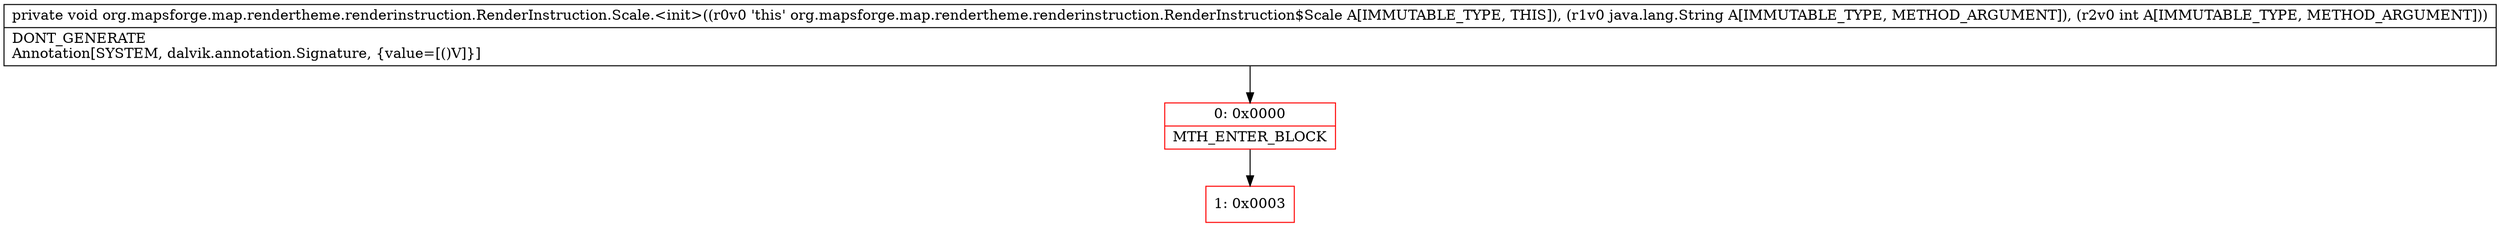 digraph "CFG fororg.mapsforge.map.rendertheme.renderinstruction.RenderInstruction.Scale.\<init\>(Ljava\/lang\/String;I)V" {
subgraph cluster_Region_387553434 {
label = "R(0)";
node [shape=record,color=blue];
}
Node_0 [shape=record,color=red,label="{0\:\ 0x0000|MTH_ENTER_BLOCK\l}"];
Node_1 [shape=record,color=red,label="{1\:\ 0x0003}"];
MethodNode[shape=record,label="{private void org.mapsforge.map.rendertheme.renderinstruction.RenderInstruction.Scale.\<init\>((r0v0 'this' org.mapsforge.map.rendertheme.renderinstruction.RenderInstruction$Scale A[IMMUTABLE_TYPE, THIS]), (r1v0 java.lang.String A[IMMUTABLE_TYPE, METHOD_ARGUMENT]), (r2v0 int A[IMMUTABLE_TYPE, METHOD_ARGUMENT]))  | DONT_GENERATE\lAnnotation[SYSTEM, dalvik.annotation.Signature, \{value=[()V]\}]\l}"];
MethodNode -> Node_0;
Node_0 -> Node_1;
}

